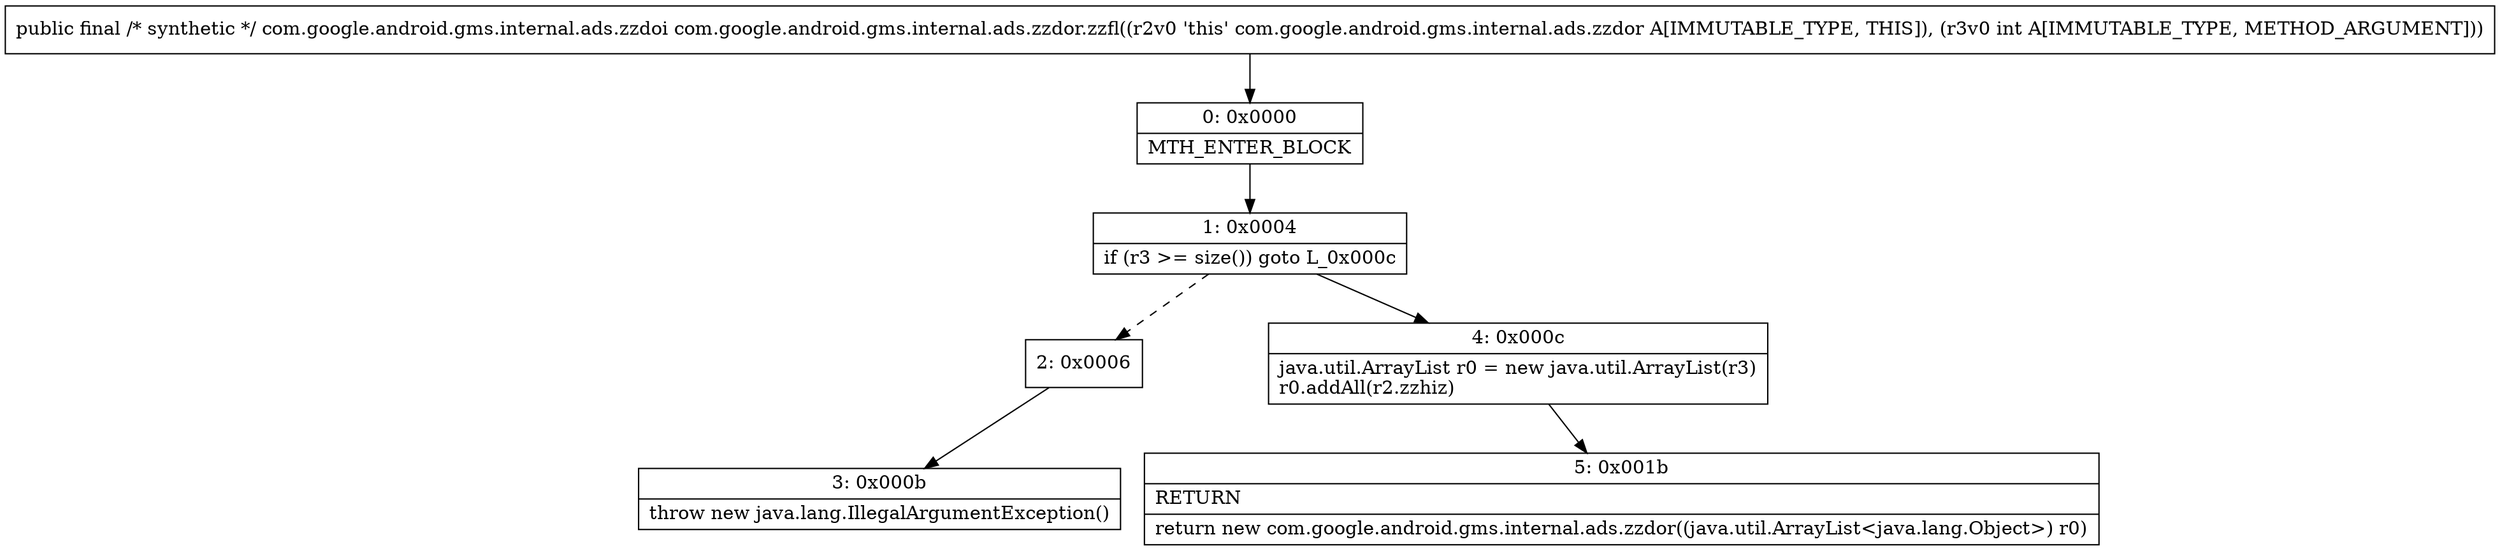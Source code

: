 digraph "CFG forcom.google.android.gms.internal.ads.zzdor.zzfl(I)Lcom\/google\/android\/gms\/internal\/ads\/zzdoi;" {
Node_0 [shape=record,label="{0\:\ 0x0000|MTH_ENTER_BLOCK\l}"];
Node_1 [shape=record,label="{1\:\ 0x0004|if (r3 \>= size()) goto L_0x000c\l}"];
Node_2 [shape=record,label="{2\:\ 0x0006}"];
Node_3 [shape=record,label="{3\:\ 0x000b|throw new java.lang.IllegalArgumentException()\l}"];
Node_4 [shape=record,label="{4\:\ 0x000c|java.util.ArrayList r0 = new java.util.ArrayList(r3)\lr0.addAll(r2.zzhiz)\l}"];
Node_5 [shape=record,label="{5\:\ 0x001b|RETURN\l|return new com.google.android.gms.internal.ads.zzdor((java.util.ArrayList\<java.lang.Object\>) r0)\l}"];
MethodNode[shape=record,label="{public final \/* synthetic *\/ com.google.android.gms.internal.ads.zzdoi com.google.android.gms.internal.ads.zzdor.zzfl((r2v0 'this' com.google.android.gms.internal.ads.zzdor A[IMMUTABLE_TYPE, THIS]), (r3v0 int A[IMMUTABLE_TYPE, METHOD_ARGUMENT])) }"];
MethodNode -> Node_0;
Node_0 -> Node_1;
Node_1 -> Node_2[style=dashed];
Node_1 -> Node_4;
Node_2 -> Node_3;
Node_4 -> Node_5;
}

